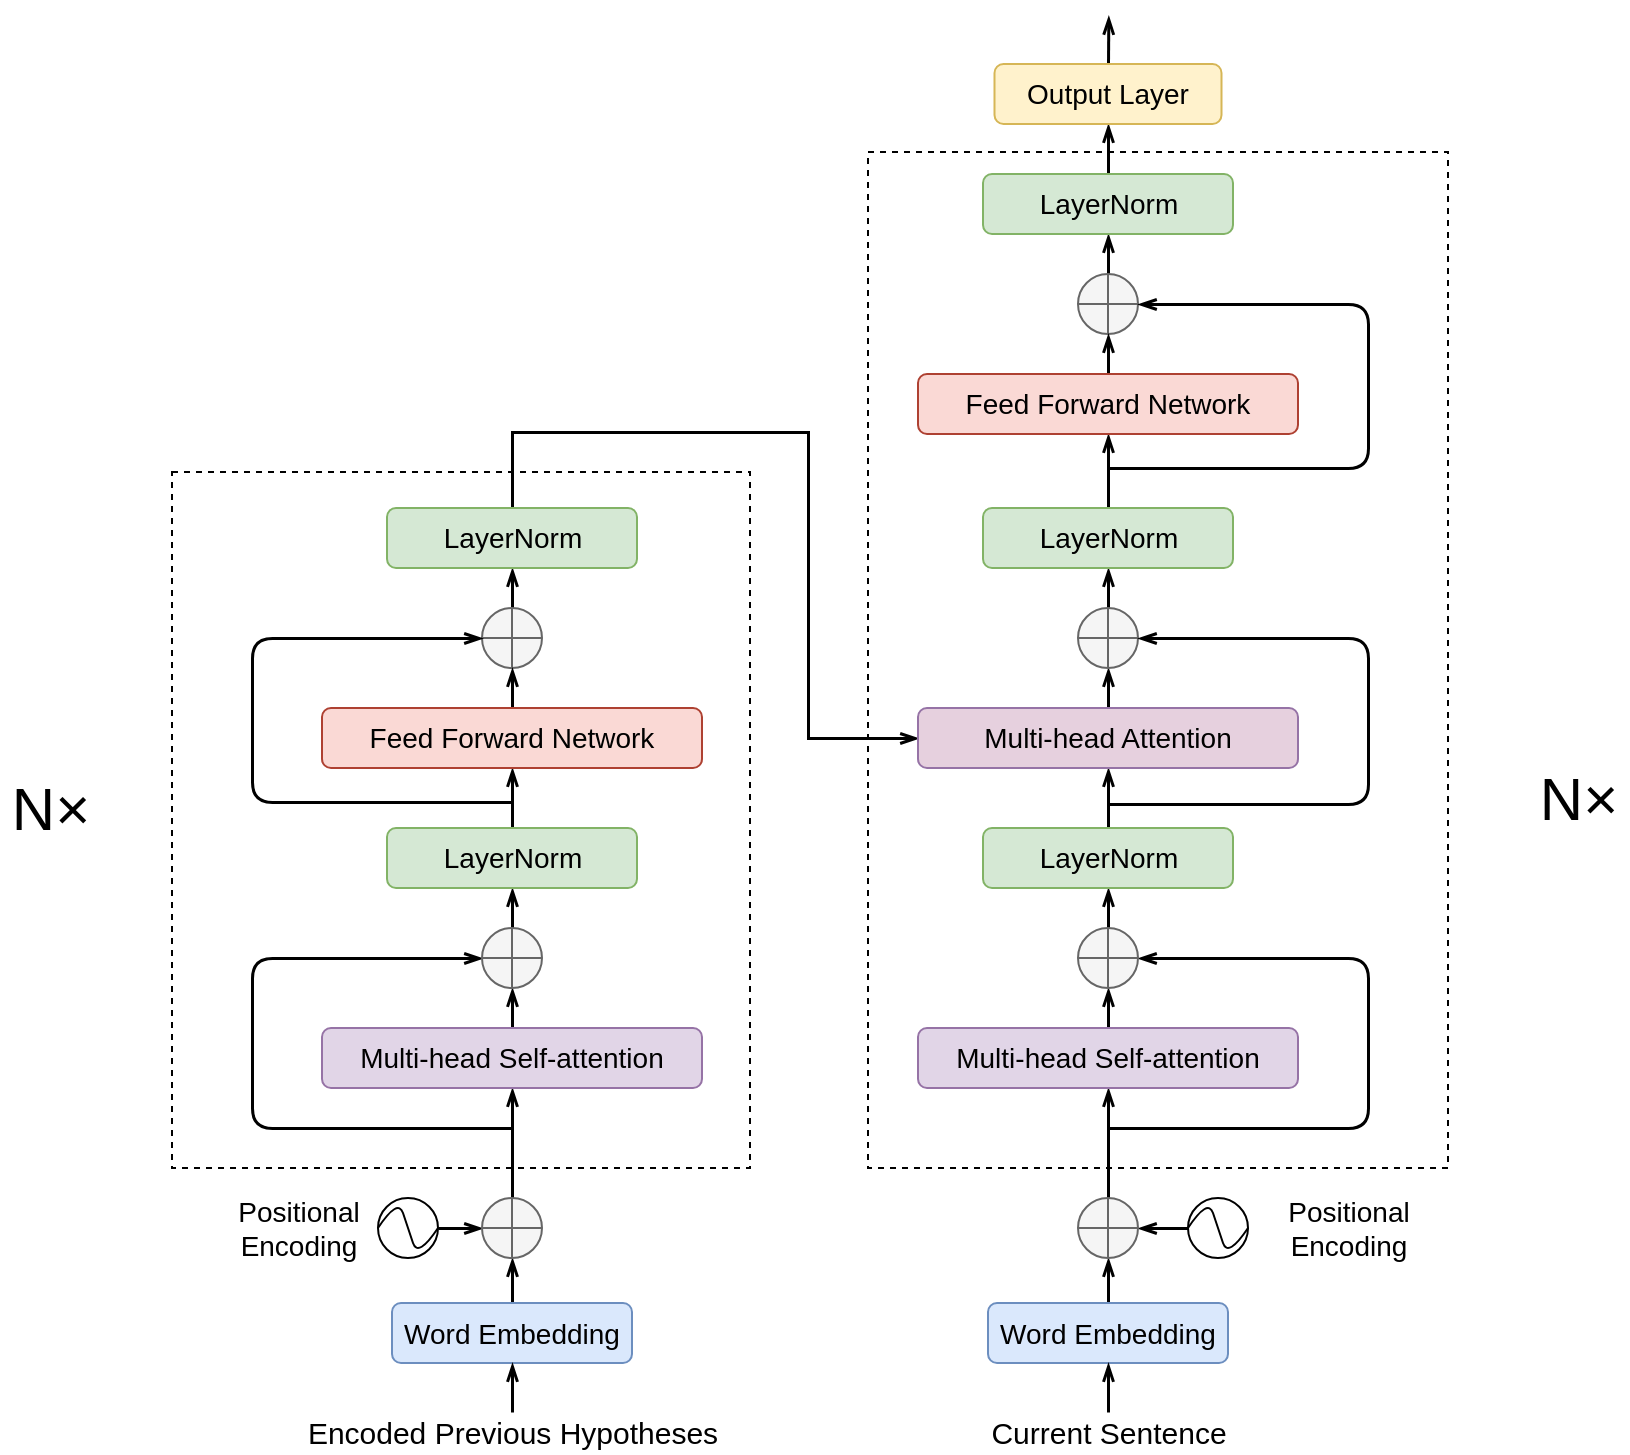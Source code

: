 <mxfile version="16.2.2" type="github">
  <diagram id="z0HHgGlnCuGLutk6PVgF" name="Page-1">
    <mxGraphModel dx="1963" dy="1859" grid="1" gridSize="10" guides="1" tooltips="1" connect="1" arrows="1" fold="1" page="1" pageScale="1" pageWidth="850" pageHeight="1100" math="1" shadow="0">
      <root>
        <mxCell id="0" />
        <mxCell id="1" parent="0" />
        <mxCell id="CTJLBTLDGU4M1NpmP4fn-86" value="" style="rounded=0;whiteSpace=wrap;html=1;shadow=0;glass=0;dashed=1;sketch=0;fillColor=none;" parent="1" vertex="1">
          <mxGeometry x="-238" y="190" width="289" height="348" as="geometry" />
        </mxCell>
        <mxCell id="CTJLBTLDGU4M1NpmP4fn-3" style="edgeStyle=orthogonalEdgeStyle;rounded=0;orthogonalLoop=1;jettySize=auto;html=1;entryX=0.5;entryY=1;entryDx=0;entryDy=0;strokeWidth=1.5;endArrow=openThin;endFill=0;exitX=0.5;exitY=0;exitDx=0;exitDy=0;" parent="1" source="CTJLBTLDGU4M1NpmP4fn-72" target="CTJLBTLDGU4M1NpmP4fn-2" edge="1">
          <mxGeometry relative="1" as="geometry">
            <mxPoint x="-68" y="537" as="sourcePoint" />
          </mxGeometry>
        </mxCell>
        <mxCell id="CTJLBTLDGU4M1NpmP4fn-6" style="edgeStyle=orthogonalEdgeStyle;rounded=0;orthogonalLoop=1;jettySize=auto;html=1;exitX=0.5;exitY=0;exitDx=0;exitDy=0;entryX=0.5;entryY=1;entryDx=0;entryDy=0;endArrow=openThin;endFill=0;strokeWidth=1.5;" parent="1" source="CTJLBTLDGU4M1NpmP4fn-2" target="CTJLBTLDGU4M1NpmP4fn-5" edge="1">
          <mxGeometry relative="1" as="geometry" />
        </mxCell>
        <mxCell id="CTJLBTLDGU4M1NpmP4fn-2" value="&lt;span style=&quot;font-size: 14px&quot;&gt;Multi-head Self-attention&lt;/span&gt;" style="rounded=1;whiteSpace=wrap;html=1;fillColor=#e1d5e7;strokeColor=#9673a6;" parent="1" vertex="1">
          <mxGeometry x="-163" y="468" width="190" height="30" as="geometry" />
        </mxCell>
        <mxCell id="CTJLBTLDGU4M1NpmP4fn-4" value="" style="edgeStyle=elbowEdgeStyle;elbow=horizontal;endArrow=openThin;html=1;strokeWidth=1.5;entryX=0;entryY=0.5;entryDx=0;entryDy=0;endFill=0;" parent="1" target="CTJLBTLDGU4M1NpmP4fn-5" edge="1">
          <mxGeometry width="50" height="50" relative="1" as="geometry">
            <mxPoint x="-68" y="518" as="sourcePoint" />
            <mxPoint x="32" y="428" as="targetPoint" />
            <Array as="points">
              <mxPoint x="-198" y="478" />
              <mxPoint x="102" y="458" />
            </Array>
          </mxGeometry>
        </mxCell>
        <mxCell id="CTJLBTLDGU4M1NpmP4fn-12" style="edgeStyle=orthogonalEdgeStyle;rounded=0;orthogonalLoop=1;jettySize=auto;html=1;exitX=0.5;exitY=0;exitDx=0;exitDy=0;entryX=0.5;entryY=1;entryDx=0;entryDy=0;endArrow=openThin;endFill=0;strokeWidth=1.5;" parent="1" source="CTJLBTLDGU4M1NpmP4fn-5" target="CTJLBTLDGU4M1NpmP4fn-7" edge="1">
          <mxGeometry relative="1" as="geometry" />
        </mxCell>
        <mxCell id="CTJLBTLDGU4M1NpmP4fn-5" value="" style="shape=orEllipse;perimeter=ellipsePerimeter;whiteSpace=wrap;html=1;backgroundOutline=1;fillColor=#f5f5f5;strokeColor=#666666;fontColor=#333333;" parent="1" vertex="1">
          <mxGeometry x="-83" y="418" width="30" height="30" as="geometry" />
        </mxCell>
        <mxCell id="CTJLBTLDGU4M1NpmP4fn-11" style="edgeStyle=orthogonalEdgeStyle;rounded=0;orthogonalLoop=1;jettySize=auto;html=1;exitX=0.5;exitY=0;exitDx=0;exitDy=0;entryX=0.5;entryY=1;entryDx=0;entryDy=0;endArrow=openThin;endFill=0;strokeWidth=1.5;" parent="1" source="CTJLBTLDGU4M1NpmP4fn-7" target="CTJLBTLDGU4M1NpmP4fn-10" edge="1">
          <mxGeometry relative="1" as="geometry" />
        </mxCell>
        <mxCell id="CTJLBTLDGU4M1NpmP4fn-7" value="&lt;span style=&quot;font-size: 14px&quot;&gt;LayerNorm&lt;/span&gt;" style="rounded=1;whiteSpace=wrap;html=1;fillColor=#d5e8d4;strokeColor=#82b366;" parent="1" vertex="1">
          <mxGeometry x="-130.5" y="368" width="125" height="30" as="geometry" />
        </mxCell>
        <mxCell id="CTJLBTLDGU4M1NpmP4fn-16" style="edgeStyle=orthogonalEdgeStyle;rounded=0;orthogonalLoop=1;jettySize=auto;html=1;exitX=0.5;exitY=0;exitDx=0;exitDy=0;entryX=0.5;entryY=1;entryDx=0;entryDy=0;endArrow=openThin;endFill=0;strokeWidth=1.5;" parent="1" source="CTJLBTLDGU4M1NpmP4fn-9" target="CTJLBTLDGU4M1NpmP4fn-15" edge="1">
          <mxGeometry relative="1" as="geometry" />
        </mxCell>
        <mxCell id="CTJLBTLDGU4M1NpmP4fn-9" value="" style="shape=orEllipse;perimeter=ellipsePerimeter;whiteSpace=wrap;html=1;backgroundOutline=1;fillColor=#f5f5f5;strokeColor=#666666;fontColor=#333333;" parent="1" vertex="1">
          <mxGeometry x="-83" y="258" width="30" height="30" as="geometry" />
        </mxCell>
        <mxCell id="CTJLBTLDGU4M1NpmP4fn-13" style="edgeStyle=orthogonalEdgeStyle;rounded=0;orthogonalLoop=1;jettySize=auto;html=1;exitX=0.5;exitY=0;exitDx=0;exitDy=0;entryX=0.5;entryY=1;entryDx=0;entryDy=0;endArrow=openThin;endFill=0;strokeWidth=1.5;" parent="1" source="CTJLBTLDGU4M1NpmP4fn-10" target="CTJLBTLDGU4M1NpmP4fn-9" edge="1">
          <mxGeometry relative="1" as="geometry" />
        </mxCell>
        <mxCell id="CTJLBTLDGU4M1NpmP4fn-10" value="&lt;span style=&quot;font-size: 14px&quot;&gt;Feed Forward Network&lt;/span&gt;" style="rounded=1;whiteSpace=wrap;html=1;fillColor=#fad9d5;strokeColor=#ae4132;" parent="1" vertex="1">
          <mxGeometry x="-163" y="308" width="190" height="30" as="geometry" />
        </mxCell>
        <mxCell id="CTJLBTLDGU4M1NpmP4fn-14" value="" style="edgeStyle=elbowEdgeStyle;elbow=horizontal;endArrow=openThin;html=1;strokeWidth=1.5;endFill=0;entryX=0;entryY=0.5;entryDx=0;entryDy=0;" parent="1" target="CTJLBTLDGU4M1NpmP4fn-9" edge="1">
          <mxGeometry width="50" height="50" relative="1" as="geometry">
            <mxPoint x="-68" y="355" as="sourcePoint" />
            <mxPoint x="-88" y="288" as="targetPoint" />
            <Array as="points">
              <mxPoint x="-198" y="318" />
            </Array>
          </mxGeometry>
        </mxCell>
        <mxCell id="CTJLBTLDGU4M1NpmP4fn-18" style="edgeStyle=orthogonalEdgeStyle;rounded=0;orthogonalLoop=1;jettySize=auto;html=1;exitX=0.5;exitY=0;exitDx=0;exitDy=0;endArrow=openThin;endFill=0;strokeWidth=1.5;entryX=0;entryY=0.5;entryDx=0;entryDy=0;" parent="1" source="CTJLBTLDGU4M1NpmP4fn-15" target="Ly3B1sIh1hLR3FMpoDLW-36" edge="1">
          <mxGeometry relative="1" as="geometry">
            <mxPoint x="-159" y="164" as="targetPoint" />
            <Array as="points">
              <mxPoint x="-68" y="170" />
              <mxPoint x="80" y="170" />
              <mxPoint x="80" y="323" />
            </Array>
          </mxGeometry>
        </mxCell>
        <mxCell id="CTJLBTLDGU4M1NpmP4fn-15" value="&lt;span style=&quot;font-size: 14px&quot;&gt;LayerNorm&lt;/span&gt;" style="rounded=1;whiteSpace=wrap;html=1;fillColor=#d5e8d4;strokeColor=#82b366;" parent="1" vertex="1">
          <mxGeometry x="-130.5" y="208" width="125" height="30" as="geometry" />
        </mxCell>
        <mxCell id="CTJLBTLDGU4M1NpmP4fn-75" style="edgeStyle=none;rounded=0;orthogonalLoop=1;jettySize=auto;html=1;exitX=0.5;exitY=0;exitDx=0;exitDy=0;entryX=0.5;entryY=1;entryDx=0;entryDy=0;endArrow=openThin;endFill=0;strokeWidth=1.5;" parent="1" source="CTJLBTLDGU4M1NpmP4fn-62" target="CTJLBTLDGU4M1NpmP4fn-72" edge="1">
          <mxGeometry relative="1" as="geometry" />
        </mxCell>
        <mxCell id="CTJLBTLDGU4M1NpmP4fn-62" value="&lt;font style=&quot;font-size: 14px&quot;&gt;Word Embedding&lt;/font&gt;" style="rounded=1;whiteSpace=wrap;html=1;fillColor=#dae8fc;strokeColor=#6c8ebf;" parent="1" vertex="1">
          <mxGeometry x="-128" y="605.5" width="120" height="30" as="geometry" />
        </mxCell>
        <mxCell id="CTJLBTLDGU4M1NpmP4fn-64" value="" style="endArrow=openThin;html=1;strokeWidth=1.5;entryX=0.5;entryY=1;entryDx=0;entryDy=0;endFill=0;" parent="1" edge="1">
          <mxGeometry width="50" height="50" relative="1" as="geometry">
            <mxPoint x="-68" y="660" as="sourcePoint" />
            <mxPoint x="-68.0" y="635.5" as="targetPoint" />
          </mxGeometry>
        </mxCell>
        <mxCell id="CTJLBTLDGU4M1NpmP4fn-90" style="edgeStyle=none;rounded=0;orthogonalLoop=1;jettySize=auto;html=1;exitX=1;exitY=0.5;exitDx=0;exitDy=0;entryX=0;entryY=0.5;entryDx=0;entryDy=0;endArrow=openThin;endFill=0;strokeWidth=1.5;" parent="1" source="CTJLBTLDGU4M1NpmP4fn-65" target="CTJLBTLDGU4M1NpmP4fn-72" edge="1">
          <mxGeometry relative="1" as="geometry" />
        </mxCell>
        <mxCell id="CTJLBTLDGU4M1NpmP4fn-65" value="" style="ellipse;whiteSpace=wrap;html=1;aspect=fixed;rounded=0;shadow=0;glass=0;sketch=0;strokeColor=#000000;fillColor=none;gradientColor=none;" parent="1" vertex="1">
          <mxGeometry x="-135" y="553" width="30" height="30" as="geometry" />
        </mxCell>
        <mxCell id="CTJLBTLDGU4M1NpmP4fn-69" value="" style="curved=1;endArrow=none;html=1;strokeWidth=1;exitX=0;exitY=0.5;exitDx=0;exitDy=0;entryX=1;entryY=0.5;entryDx=0;entryDy=0;endFill=0;" parent="1" source="CTJLBTLDGU4M1NpmP4fn-65" target="CTJLBTLDGU4M1NpmP4fn-65" edge="1">
          <mxGeometry width="50" height="50" relative="1" as="geometry">
            <mxPoint x="-125" y="612" as="sourcePoint" />
            <mxPoint x="-75" y="562" as="targetPoint" />
            <Array as="points">
              <mxPoint x="-125" y="553" />
              <mxPoint x="-120" y="568" />
              <mxPoint x="-115" y="583" />
            </Array>
          </mxGeometry>
        </mxCell>
        <mxCell id="CTJLBTLDGU4M1NpmP4fn-71" value="&lt;font style=&quot;font-size: 14px&quot;&gt;Positional&lt;br&gt;Encoding&lt;/font&gt;" style="text;html=1;align=center;verticalAlign=middle;resizable=0;points=[];autosize=1;strokeColor=none;" parent="1" vertex="1">
          <mxGeometry x="-215" y="548" width="80" height="40" as="geometry" />
        </mxCell>
        <mxCell id="CTJLBTLDGU4M1NpmP4fn-72" value="" style="shape=orEllipse;perimeter=ellipsePerimeter;whiteSpace=wrap;html=1;backgroundOutline=1;fillColor=#f5f5f5;strokeColor=#666666;fontColor=#333333;" parent="1" vertex="1">
          <mxGeometry x="-83" y="553" width="30" height="30" as="geometry" />
        </mxCell>
        <mxCell id="CTJLBTLDGU4M1NpmP4fn-84" value="&lt;font style=&quot;font-size: 30px&quot;&gt;N×&lt;/font&gt;" style="text;html=1;align=center;verticalAlign=middle;resizable=0;points=[];autosize=1;strokeColor=none;" parent="1" vertex="1">
          <mxGeometry x="-324" y="343" width="50" height="30" as="geometry" />
        </mxCell>
        <mxCell id="Ly3B1sIh1hLR3FMpoDLW-1" value="&lt;font style=&quot;font-size: 15px&quot;&gt;Encoded Previous Hypotheses&lt;/font&gt;" style="text;html=1;align=center;verticalAlign=middle;resizable=0;points=[];autosize=1;strokeColor=none;fillColor=none;" parent="1" vertex="1">
          <mxGeometry x="-178" y="660" width="220" height="20" as="geometry" />
        </mxCell>
        <mxCell id="Ly3B1sIh1hLR3FMpoDLW-2" value="" style="rounded=0;whiteSpace=wrap;html=1;shadow=0;glass=0;dashed=1;sketch=0;fillColor=none;" parent="1" vertex="1">
          <mxGeometry x="110" y="30" width="290" height="508" as="geometry" />
        </mxCell>
        <mxCell id="Ly3B1sIh1hLR3FMpoDLW-3" style="edgeStyle=orthogonalEdgeStyle;rounded=0;orthogonalLoop=1;jettySize=auto;html=1;entryX=0.5;entryY=1;entryDx=0;entryDy=0;strokeWidth=1.5;endArrow=openThin;endFill=0;exitX=0.5;exitY=0;exitDx=0;exitDy=0;" parent="1" source="Ly3B1sIh1hLR3FMpoDLW-30" target="Ly3B1sIh1hLR3FMpoDLW-5" edge="1">
          <mxGeometry relative="1" as="geometry">
            <mxPoint x="230" y="537" as="sourcePoint" />
          </mxGeometry>
        </mxCell>
        <mxCell id="Ly3B1sIh1hLR3FMpoDLW-4" style="edgeStyle=orthogonalEdgeStyle;rounded=0;orthogonalLoop=1;jettySize=auto;html=1;exitX=0.5;exitY=0;exitDx=0;exitDy=0;entryX=0.5;entryY=1;entryDx=0;entryDy=0;endArrow=openThin;endFill=0;strokeWidth=1.5;" parent="1" source="Ly3B1sIh1hLR3FMpoDLW-5" target="Ly3B1sIh1hLR3FMpoDLW-8" edge="1">
          <mxGeometry relative="1" as="geometry" />
        </mxCell>
        <mxCell id="Ly3B1sIh1hLR3FMpoDLW-5" value="&lt;span style=&quot;font-size: 14px&quot;&gt;Multi-head Self-attention&lt;/span&gt;" style="rounded=1;whiteSpace=wrap;html=1;fillColor=#e1d5e7;strokeColor=#9673a6;" parent="1" vertex="1">
          <mxGeometry x="135" y="468" width="190" height="30" as="geometry" />
        </mxCell>
        <mxCell id="Ly3B1sIh1hLR3FMpoDLW-6" value="" style="edgeStyle=elbowEdgeStyle;elbow=horizontal;endArrow=openThin;html=1;strokeWidth=1.5;entryX=1;entryY=0.5;entryDx=0;entryDy=0;endFill=0;" parent="1" target="Ly3B1sIh1hLR3FMpoDLW-8" edge="1">
          <mxGeometry width="50" height="50" relative="1" as="geometry">
            <mxPoint x="230" y="518" as="sourcePoint" />
            <mxPoint x="330" y="428" as="targetPoint" />
            <Array as="points">
              <mxPoint x="360" y="470" />
              <mxPoint x="400" y="458" />
            </Array>
          </mxGeometry>
        </mxCell>
        <mxCell id="Ly3B1sIh1hLR3FMpoDLW-7" style="edgeStyle=orthogonalEdgeStyle;rounded=0;orthogonalLoop=1;jettySize=auto;html=1;exitX=0.5;exitY=0;exitDx=0;exitDy=0;entryX=0.5;entryY=1;entryDx=0;entryDy=0;endArrow=openThin;endFill=0;strokeWidth=1.5;" parent="1" source="Ly3B1sIh1hLR3FMpoDLW-8" target="Ly3B1sIh1hLR3FMpoDLW-10" edge="1">
          <mxGeometry relative="1" as="geometry" />
        </mxCell>
        <mxCell id="Ly3B1sIh1hLR3FMpoDLW-8" value="" style="shape=orEllipse;perimeter=ellipsePerimeter;whiteSpace=wrap;html=1;backgroundOutline=1;fillColor=#f5f5f5;strokeColor=#666666;fontColor=#333333;" parent="1" vertex="1">
          <mxGeometry x="215" y="418" width="30" height="30" as="geometry" />
        </mxCell>
        <mxCell id="Ly3B1sIh1hLR3FMpoDLW-9" style="edgeStyle=orthogonalEdgeStyle;rounded=0;orthogonalLoop=1;jettySize=auto;html=1;exitX=0.5;exitY=0;exitDx=0;exitDy=0;entryX=0.5;entryY=1;entryDx=0;entryDy=0;endArrow=openThin;endFill=0;strokeWidth=1.5;" parent="1" source="Ly3B1sIh1hLR3FMpoDLW-39" target="Ly3B1sIh1hLR3FMpoDLW-14" edge="1">
          <mxGeometry relative="1" as="geometry">
            <mxPoint x="230" y="201" as="sourcePoint" />
          </mxGeometry>
        </mxCell>
        <mxCell id="Ly3B1sIh1hLR3FMpoDLW-41" style="edgeStyle=orthogonalEdgeStyle;rounded=0;orthogonalLoop=1;jettySize=auto;html=1;exitX=0.5;exitY=0;exitDx=0;exitDy=0;entryX=0.5;entryY=1;entryDx=0;entryDy=0;fontSize=30;strokeWidth=1.5;endArrow=openThin;endFill=0;" parent="1" source="Ly3B1sIh1hLR3FMpoDLW-10" target="Ly3B1sIh1hLR3FMpoDLW-36" edge="1">
          <mxGeometry relative="1" as="geometry" />
        </mxCell>
        <mxCell id="Ly3B1sIh1hLR3FMpoDLW-10" value="&lt;span style=&quot;font-size: 14px&quot;&gt;LayerNorm&lt;/span&gt;" style="rounded=1;whiteSpace=wrap;html=1;fillColor=#d5e8d4;strokeColor=#82b366;" parent="1" vertex="1">
          <mxGeometry x="167.5" y="368" width="125" height="30" as="geometry" />
        </mxCell>
        <mxCell id="Ly3B1sIh1hLR3FMpoDLW-11" style="edgeStyle=orthogonalEdgeStyle;rounded=0;orthogonalLoop=1;jettySize=auto;html=1;exitX=0.5;exitY=0;exitDx=0;exitDy=0;entryX=0.5;entryY=1;entryDx=0;entryDy=0;endArrow=openThin;endFill=0;strokeWidth=1.5;" parent="1" source="Ly3B1sIh1hLR3FMpoDLW-12" target="Ly3B1sIh1hLR3FMpoDLW-17" edge="1">
          <mxGeometry relative="1" as="geometry" />
        </mxCell>
        <mxCell id="Ly3B1sIh1hLR3FMpoDLW-12" value="" style="shape=orEllipse;perimeter=ellipsePerimeter;whiteSpace=wrap;html=1;backgroundOutline=1;fillColor=#f5f5f5;strokeColor=#666666;fontColor=#333333;" parent="1" vertex="1">
          <mxGeometry x="215" y="91" width="30" height="30" as="geometry" />
        </mxCell>
        <mxCell id="Ly3B1sIh1hLR3FMpoDLW-13" style="edgeStyle=orthogonalEdgeStyle;rounded=0;orthogonalLoop=1;jettySize=auto;html=1;exitX=0.5;exitY=0;exitDx=0;exitDy=0;entryX=0.5;entryY=1;entryDx=0;entryDy=0;endArrow=openThin;endFill=0;strokeWidth=1.5;" parent="1" source="Ly3B1sIh1hLR3FMpoDLW-14" target="Ly3B1sIh1hLR3FMpoDLW-12" edge="1">
          <mxGeometry relative="1" as="geometry" />
        </mxCell>
        <mxCell id="Ly3B1sIh1hLR3FMpoDLW-14" value="&lt;span style=&quot;font-size: 14px&quot;&gt;Feed Forward Network&lt;/span&gt;" style="rounded=1;whiteSpace=wrap;html=1;fillColor=#fad9d5;strokeColor=#ae4132;" parent="1" vertex="1">
          <mxGeometry x="135" y="141" width="190" height="30" as="geometry" />
        </mxCell>
        <mxCell id="Ly3B1sIh1hLR3FMpoDLW-15" value="" style="edgeStyle=elbowEdgeStyle;elbow=horizontal;endArrow=openThin;html=1;strokeWidth=1.5;endFill=0;entryX=1;entryY=0.5;entryDx=0;entryDy=0;" parent="1" target="Ly3B1sIh1hLR3FMpoDLW-12" edge="1">
          <mxGeometry width="50" height="50" relative="1" as="geometry">
            <mxPoint x="230" y="188" as="sourcePoint" />
            <mxPoint x="210" y="121" as="targetPoint" />
            <Array as="points">
              <mxPoint x="360" y="163" />
            </Array>
          </mxGeometry>
        </mxCell>
        <mxCell id="Ly3B1sIh1hLR3FMpoDLW-16" style="edgeStyle=orthogonalEdgeStyle;rounded=0;orthogonalLoop=1;jettySize=auto;html=1;exitX=0.5;exitY=0;exitDx=0;exitDy=0;endArrow=openThin;endFill=0;strokeWidth=1.5;entryX=0.5;entryY=1;entryDx=0;entryDy=0;" parent="1" source="Ly3B1sIh1hLR3FMpoDLW-17" target="Ly3B1sIh1hLR3FMpoDLW-32" edge="1">
          <mxGeometry relative="1" as="geometry">
            <mxPoint x="230" y="155" as="targetPoint" />
          </mxGeometry>
        </mxCell>
        <mxCell id="Ly3B1sIh1hLR3FMpoDLW-17" value="&lt;span style=&quot;font-size: 14px&quot;&gt;LayerNorm&lt;/span&gt;" style="rounded=1;whiteSpace=wrap;html=1;fillColor=#d5e8d4;strokeColor=#82b366;" parent="1" vertex="1">
          <mxGeometry x="167.5" y="41" width="125" height="30" as="geometry" />
        </mxCell>
        <mxCell id="Ly3B1sIh1hLR3FMpoDLW-23" style="edgeStyle=none;rounded=0;orthogonalLoop=1;jettySize=auto;html=1;exitX=0.5;exitY=0;exitDx=0;exitDy=0;entryX=0.5;entryY=1;entryDx=0;entryDy=0;endArrow=openThin;endFill=0;strokeWidth=1.5;" parent="1" source="Ly3B1sIh1hLR3FMpoDLW-24" target="Ly3B1sIh1hLR3FMpoDLW-30" edge="1">
          <mxGeometry relative="1" as="geometry" />
        </mxCell>
        <mxCell id="Ly3B1sIh1hLR3FMpoDLW-24" value="&lt;font style=&quot;font-size: 14px&quot;&gt;Word Embedding&lt;/font&gt;" style="rounded=1;whiteSpace=wrap;html=1;fillColor=#dae8fc;strokeColor=#6c8ebf;" parent="1" vertex="1">
          <mxGeometry x="170" y="605.5" width="120" height="30" as="geometry" />
        </mxCell>
        <mxCell id="Ly3B1sIh1hLR3FMpoDLW-25" value="" style="endArrow=openThin;html=1;strokeWidth=1.5;entryX=0.5;entryY=1;entryDx=0;entryDy=0;endFill=0;" parent="1" edge="1">
          <mxGeometry width="50" height="50" relative="1" as="geometry">
            <mxPoint x="230" y="660" as="sourcePoint" />
            <mxPoint x="230" y="635.5" as="targetPoint" />
          </mxGeometry>
        </mxCell>
        <mxCell id="Ly3B1sIh1hLR3FMpoDLW-26" style="edgeStyle=none;rounded=0;orthogonalLoop=1;jettySize=auto;html=1;exitX=0;exitY=0.5;exitDx=0;exitDy=0;entryX=1;entryY=0.5;entryDx=0;entryDy=0;endArrow=openThin;endFill=0;strokeWidth=1.5;" parent="1" source="Ly3B1sIh1hLR3FMpoDLW-27" target="Ly3B1sIh1hLR3FMpoDLW-30" edge="1">
          <mxGeometry relative="1" as="geometry">
            <mxPoint x="338.75" y="568" as="targetPoint" />
          </mxGeometry>
        </mxCell>
        <mxCell id="Ly3B1sIh1hLR3FMpoDLW-27" value="" style="ellipse;whiteSpace=wrap;html=1;aspect=fixed;rounded=0;shadow=0;glass=0;sketch=0;strokeColor=#000000;fillColor=none;gradientColor=none;" parent="1" vertex="1">
          <mxGeometry x="270" y="553" width="30" height="30" as="geometry" />
        </mxCell>
        <mxCell id="Ly3B1sIh1hLR3FMpoDLW-28" value="" style="curved=1;endArrow=none;html=1;strokeWidth=1;exitX=0;exitY=0.5;exitDx=0;exitDy=0;entryX=1;entryY=0.5;entryDx=0;entryDy=0;endFill=0;" parent="1" source="Ly3B1sIh1hLR3FMpoDLW-27" target="Ly3B1sIh1hLR3FMpoDLW-27" edge="1">
          <mxGeometry width="50" height="50" relative="1" as="geometry">
            <mxPoint x="280" y="612" as="sourcePoint" />
            <mxPoint x="330" y="562" as="targetPoint" />
            <Array as="points">
              <mxPoint x="280" y="553" />
              <mxPoint x="285" y="568" />
              <mxPoint x="290" y="583" />
            </Array>
          </mxGeometry>
        </mxCell>
        <mxCell id="Ly3B1sIh1hLR3FMpoDLW-29" value="&lt;font style=&quot;font-size: 14px&quot;&gt;Positional&lt;br&gt;Encoding&lt;/font&gt;" style="text;html=1;align=center;verticalAlign=middle;resizable=0;points=[];autosize=1;strokeColor=none;" parent="1" vertex="1">
          <mxGeometry x="310" y="548" width="80" height="40" as="geometry" />
        </mxCell>
        <mxCell id="Ly3B1sIh1hLR3FMpoDLW-30" value="" style="shape=orEllipse;perimeter=ellipsePerimeter;whiteSpace=wrap;html=1;backgroundOutline=1;fillColor=#f5f5f5;strokeColor=#666666;fontColor=#333333;" parent="1" vertex="1">
          <mxGeometry x="215" y="553" width="30" height="30" as="geometry" />
        </mxCell>
        <mxCell id="Ly3B1sIh1hLR3FMpoDLW-31" style="edgeStyle=none;rounded=0;orthogonalLoop=1;jettySize=auto;html=1;exitX=0.5;exitY=0;exitDx=0;exitDy=0;endArrow=openThin;endFill=0;strokeWidth=1.5;" parent="1" source="Ly3B1sIh1hLR3FMpoDLW-32" edge="1">
          <mxGeometry relative="1" as="geometry">
            <mxPoint x="230.167" y="-38" as="targetPoint" />
          </mxGeometry>
        </mxCell>
        <mxCell id="Ly3B1sIh1hLR3FMpoDLW-32" value="&lt;span style=&quot;font-size: 14px&quot;&gt;Output Layer&lt;/span&gt;" style="rounded=1;whiteSpace=wrap;html=1;fillColor=#fff2cc;strokeColor=#d6b656;" parent="1" vertex="1">
          <mxGeometry x="173.25" y="-14" width="113.5" height="30" as="geometry" />
        </mxCell>
        <mxCell id="Ly3B1sIh1hLR3FMpoDLW-33" value="&lt;font style=&quot;font-size: 30px&quot;&gt;N×&lt;/font&gt;" style="text;html=1;align=center;verticalAlign=middle;resizable=0;points=[];autosize=1;strokeColor=none;" parent="1" vertex="1">
          <mxGeometry x="440" y="338" width="50" height="30" as="geometry" />
        </mxCell>
        <mxCell id="Ly3B1sIh1hLR3FMpoDLW-34" value="&lt;span style=&quot;font-size: 15px&quot;&gt;Current Sentence&lt;/span&gt;" style="text;html=1;align=center;verticalAlign=middle;resizable=0;points=[];autosize=1;strokeColor=none;fillColor=none;" parent="1" vertex="1">
          <mxGeometry x="165" y="660" width="130" height="20" as="geometry" />
        </mxCell>
        <mxCell id="Ly3B1sIh1hLR3FMpoDLW-35" style="edgeStyle=orthogonalEdgeStyle;rounded=0;orthogonalLoop=1;jettySize=auto;html=1;exitX=0.5;exitY=0;exitDx=0;exitDy=0;entryX=0.5;entryY=1;entryDx=0;entryDy=0;endArrow=openThin;endFill=0;strokeWidth=1.5;" parent="1" source="Ly3B1sIh1hLR3FMpoDLW-36" target="Ly3B1sIh1hLR3FMpoDLW-38" edge="1">
          <mxGeometry relative="1" as="geometry" />
        </mxCell>
        <mxCell id="Ly3B1sIh1hLR3FMpoDLW-36" value="&lt;span style=&quot;font-size: 14px&quot;&gt;Multi-head Attention&lt;/span&gt;" style="rounded=1;whiteSpace=wrap;html=1;fillColor=#E6D0DE;strokeColor=#9673a6;" parent="1" vertex="1">
          <mxGeometry x="135" y="308" width="190" height="30" as="geometry" />
        </mxCell>
        <mxCell id="Ly3B1sIh1hLR3FMpoDLW-37" style="edgeStyle=orthogonalEdgeStyle;rounded=0;orthogonalLoop=1;jettySize=auto;html=1;exitX=0.5;exitY=0;exitDx=0;exitDy=0;entryX=0.5;entryY=1;entryDx=0;entryDy=0;endArrow=openThin;endFill=0;strokeWidth=1.5;" parent="1" source="Ly3B1sIh1hLR3FMpoDLW-38" target="Ly3B1sIh1hLR3FMpoDLW-39" edge="1">
          <mxGeometry relative="1" as="geometry" />
        </mxCell>
        <mxCell id="Ly3B1sIh1hLR3FMpoDLW-38" value="" style="shape=orEllipse;perimeter=ellipsePerimeter;whiteSpace=wrap;html=1;backgroundOutline=1;fillColor=#f5f5f5;strokeColor=#666666;fontColor=#333333;" parent="1" vertex="1">
          <mxGeometry x="215" y="258" width="30" height="30" as="geometry" />
        </mxCell>
        <mxCell id="Ly3B1sIh1hLR3FMpoDLW-39" value="&lt;span style=&quot;font-size: 14px&quot;&gt;LayerNorm&lt;/span&gt;" style="rounded=1;whiteSpace=wrap;html=1;fillColor=#d5e8d4;strokeColor=#82b366;" parent="1" vertex="1">
          <mxGeometry x="167.5" y="208" width="125" height="30" as="geometry" />
        </mxCell>
        <mxCell id="Ly3B1sIh1hLR3FMpoDLW-42" value="" style="edgeStyle=elbowEdgeStyle;elbow=horizontal;endArrow=openThin;html=1;strokeWidth=1.5;entryX=1;entryY=0.5;entryDx=0;entryDy=0;endFill=0;" parent="1" target="Ly3B1sIh1hLR3FMpoDLW-38" edge="1">
          <mxGeometry width="50" height="50" relative="1" as="geometry">
            <mxPoint x="230" y="356" as="sourcePoint" />
            <mxPoint x="245.0" y="271" as="targetPoint" />
            <Array as="points">
              <mxPoint x="360" y="308" />
              <mxPoint x="400" y="296" />
            </Array>
          </mxGeometry>
        </mxCell>
      </root>
    </mxGraphModel>
  </diagram>
</mxfile>
